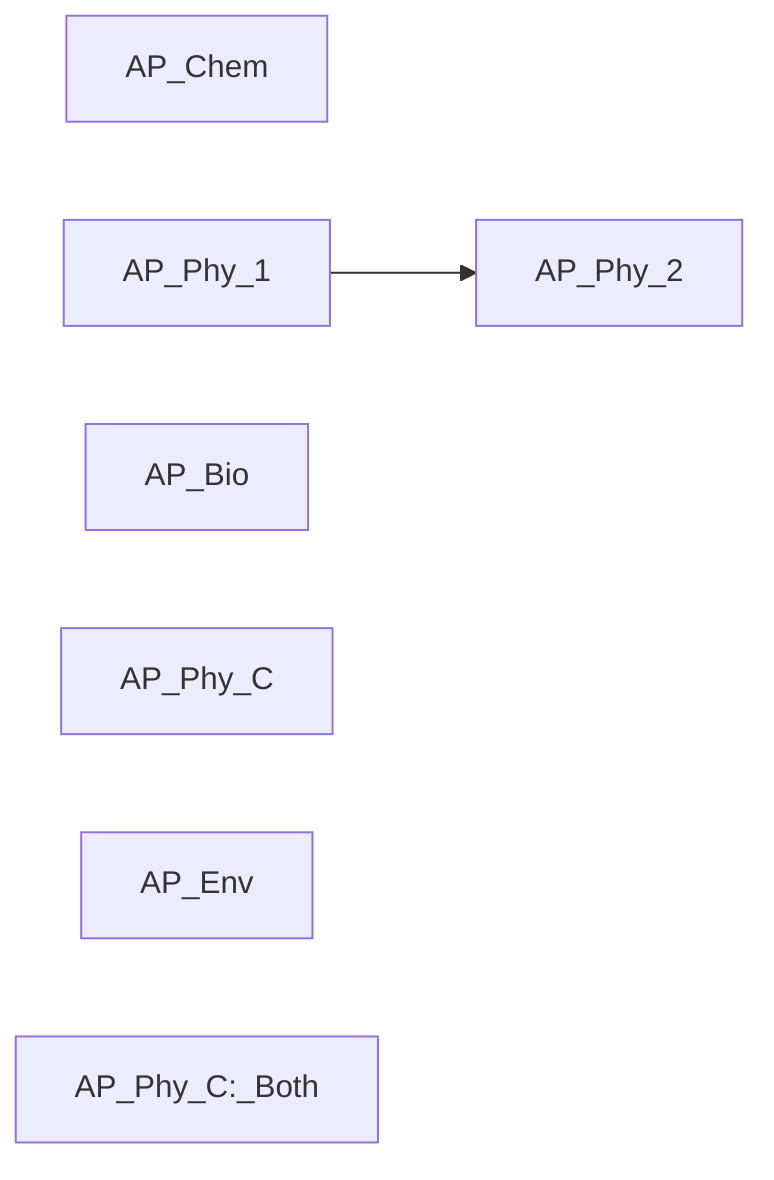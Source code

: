 graph LR;
    AP_Chem;
    AP_Phy_1-->AP_Phy_2;
    AP_Bio;
    AP_Phy_C;
    AP_Env;
    AP_Chem;
    AP_Phy_1;
    AP_Phy_2;
    AP_Bio;
    AP_Phy_C:_Both;
    AP_Env;